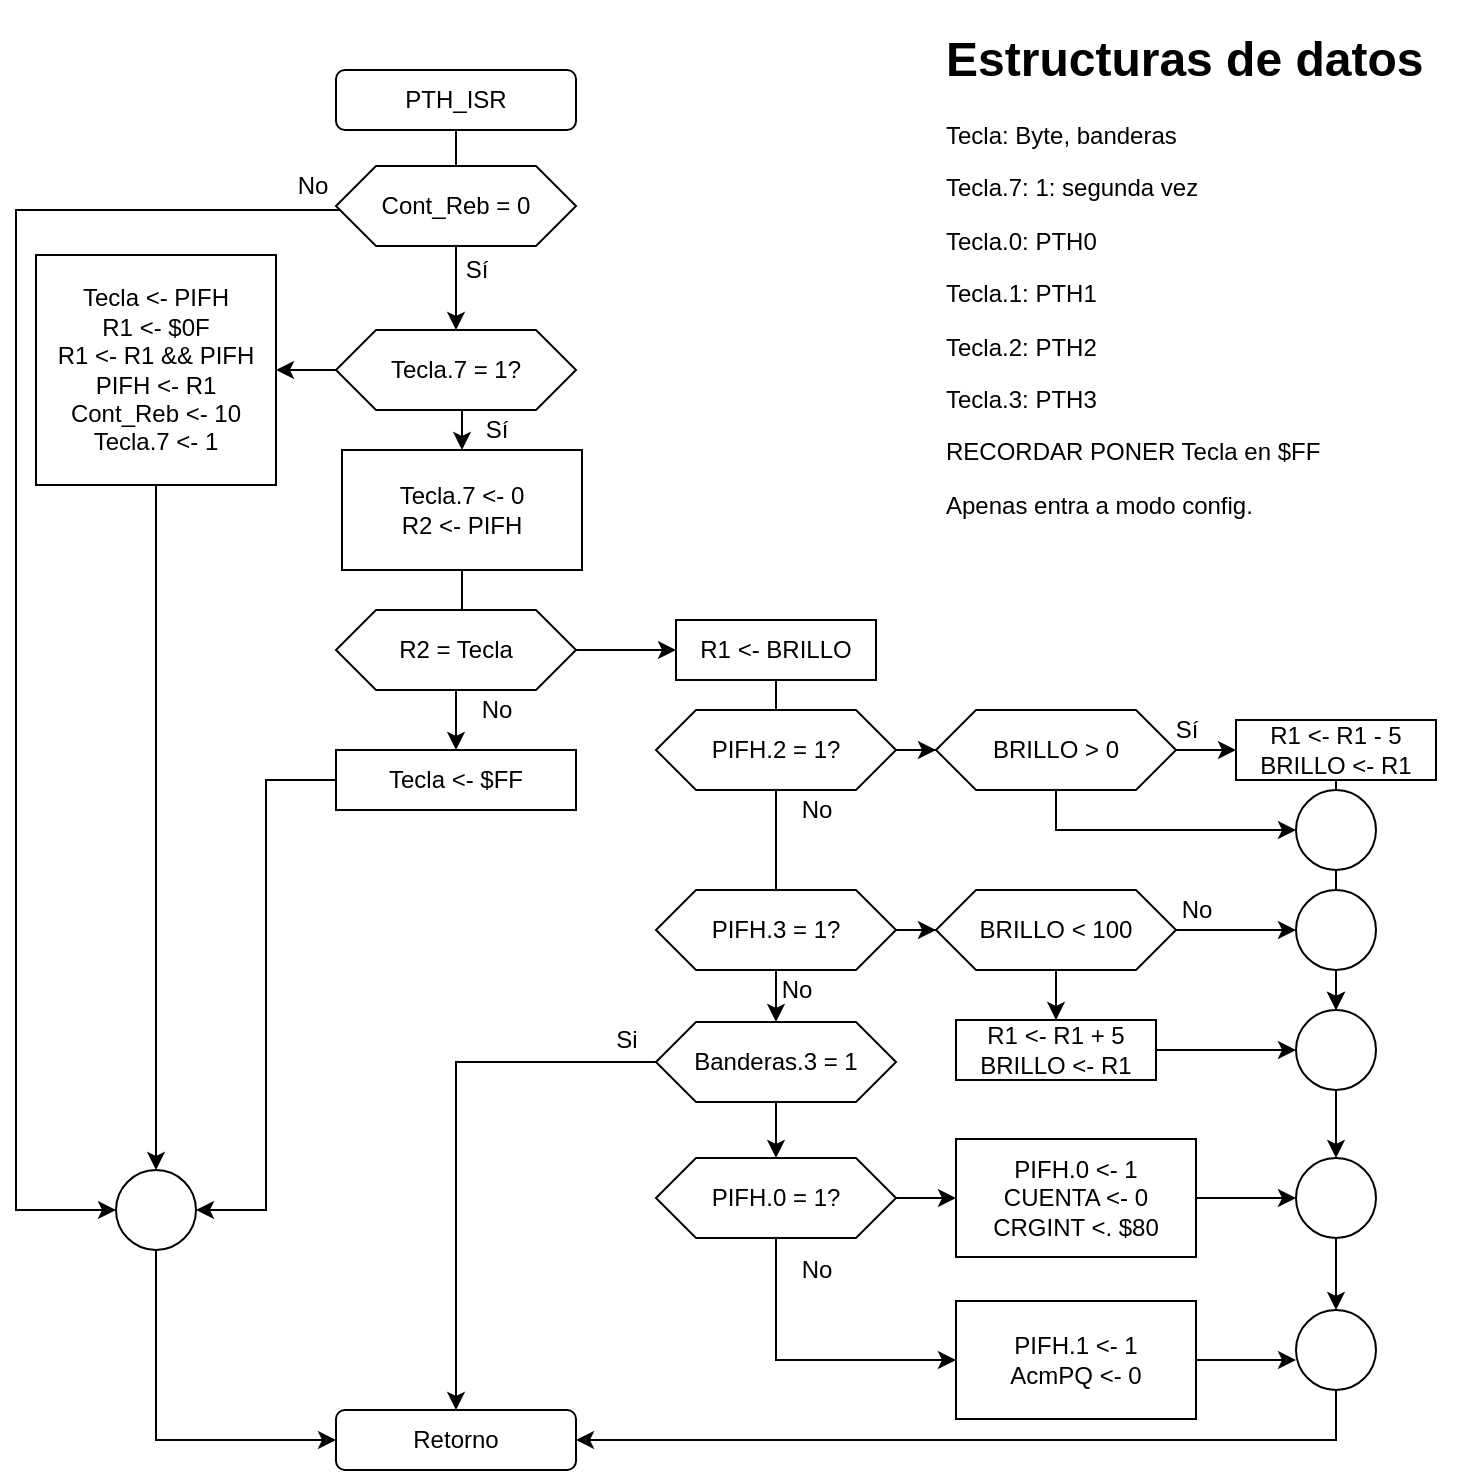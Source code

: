 <mxfile version="14.3.0" type="github"><diagram id="c7fjYp0Tahoj1WGIqrOk" name="Page-1"><mxGraphModel dx="1893" dy="1146" grid="1" gridSize="10" guides="1" tooltips="1" connect="1" arrows="1" fold="1" page="1" pageScale="1" pageWidth="850" pageHeight="1100" math="0" shadow="0"><root><mxCell id="0"/><mxCell id="1" parent="0"/><mxCell id="8bCLtA65vS8jzmT4QicE-42" style="edgeStyle=orthogonalEdgeStyle;rounded=0;orthogonalLoop=1;jettySize=auto;html=1;" edge="1" parent="1" source="8bCLtA65vS8jzmT4QicE-1" target="8bCLtA65vS8jzmT4QicE-17"><mxGeometry relative="1" as="geometry"/></mxCell><mxCell id="8bCLtA65vS8jzmT4QicE-1" value="PTH_ISR" style="rounded=1;whiteSpace=wrap;html=1;" vertex="1" parent="1"><mxGeometry x="110" y="80" width="120" height="30" as="geometry"/></mxCell><mxCell id="8bCLtA65vS8jzmT4QicE-58" value="" style="edgeStyle=orthogonalEdgeStyle;rounded=0;orthogonalLoop=1;jettySize=auto;html=1;" edge="1" parent="1" source="8bCLtA65vS8jzmT4QicE-3" target="8bCLtA65vS8jzmT4QicE-13"><mxGeometry relative="1" as="geometry"/></mxCell><mxCell id="8bCLtA65vS8jzmT4QicE-67" style="edgeStyle=orthogonalEdgeStyle;rounded=0;orthogonalLoop=1;jettySize=auto;html=1;entryX=0;entryY=0.5;entryDx=0;entryDy=0;" edge="1" parent="1" source="8bCLtA65vS8jzmT4QicE-3" target="8bCLtA65vS8jzmT4QicE-53"><mxGeometry relative="1" as="geometry"><Array as="points"><mxPoint x="330" y="725"/></Array></mxGeometry></mxCell><mxCell id="8bCLtA65vS8jzmT4QicE-3" value="PIFH.0 = 1?" style="shape=hexagon;perimeter=hexagonPerimeter2;whiteSpace=wrap;html=1;fixedSize=1;" vertex="1" parent="1"><mxGeometry x="270" y="624" width="120" height="40" as="geometry"/></mxCell><mxCell id="8bCLtA65vS8jzmT4QicE-62" value="" style="edgeStyle=orthogonalEdgeStyle;rounded=0;orthogonalLoop=1;jettySize=auto;html=1;" edge="1" parent="1" source="8bCLtA65vS8jzmT4QicE-5" target="8bCLtA65vS8jzmT4QicE-54"><mxGeometry relative="1" as="geometry"/></mxCell><mxCell id="8bCLtA65vS8jzmT4QicE-94" value="" style="edgeStyle=orthogonalEdgeStyle;rounded=0;orthogonalLoop=1;jettySize=auto;html=1;" edge="1" parent="1" source="8bCLtA65vS8jzmT4QicE-6" target="8bCLtA65vS8jzmT4QicE-86"><mxGeometry relative="1" as="geometry"/></mxCell><mxCell id="8bCLtA65vS8jzmT4QicE-6" value="PIFH.3 = 1?" style="shape=hexagon;perimeter=hexagonPerimeter2;whiteSpace=wrap;html=1;fixedSize=1;" vertex="1" parent="1"><mxGeometry x="270" y="490" width="120" height="40" as="geometry"/></mxCell><mxCell id="8bCLtA65vS8jzmT4QicE-7" value="Cont_Reb = 0" style="shape=hexagon;perimeter=hexagonPerimeter2;whiteSpace=wrap;html=1;fixedSize=1;" vertex="1" parent="1"><mxGeometry x="110" y="128" width="120" height="40" as="geometry"/></mxCell><mxCell id="8bCLtA65vS8jzmT4QicE-8" value="Retorno" style="rounded=1;whiteSpace=wrap;html=1;" vertex="1" parent="1"><mxGeometry x="110" y="750" width="120" height="30" as="geometry"/></mxCell><mxCell id="8bCLtA65vS8jzmT4QicE-10" value="No" style="text;html=1;align=center;verticalAlign=middle;resizable=0;points=[];autosize=1;" vertex="1" parent="1"><mxGeometry x="83" y="128" width="30" height="20" as="geometry"/></mxCell><mxCell id="8bCLtA65vS8jzmT4QicE-12" value="Sí" style="text;html=1;align=center;verticalAlign=middle;resizable=0;points=[];autosize=1;" vertex="1" parent="1"><mxGeometry x="165" y="170" width="30" height="20" as="geometry"/></mxCell><mxCell id="8bCLtA65vS8jzmT4QicE-70" value="" style="edgeStyle=orthogonalEdgeStyle;rounded=0;orthogonalLoop=1;jettySize=auto;html=1;" edge="1" parent="1" source="8bCLtA65vS8jzmT4QicE-13" target="8bCLtA65vS8jzmT4QicE-69"><mxGeometry relative="1" as="geometry"/></mxCell><mxCell id="8bCLtA65vS8jzmT4QicE-13" value="&lt;div&gt;PIFH.0 &amp;lt;- 1&lt;/div&gt;&lt;div&gt;CUENTA &amp;lt;- 0&lt;/div&gt;&lt;div&gt;CRGINT &amp;lt;. $80&lt;br&gt;&lt;/div&gt;" style="rounded=0;whiteSpace=wrap;html=1;" vertex="1" parent="1"><mxGeometry x="420" y="614.5" width="120" height="59" as="geometry"/></mxCell><mxCell id="8bCLtA65vS8jzmT4QicE-16" value="&lt;h1&gt;Estructuras de datos&lt;br&gt;&lt;/h1&gt;&lt;p&gt;Tecla: Byte, banderas&lt;/p&gt;&lt;p&gt;Tecla.7: 1: segunda vez&lt;/p&gt;&lt;p&gt;Tecla.0: PTH0&lt;/p&gt;&lt;p&gt;Tecla.1: PTH1&lt;/p&gt;&lt;p&gt;Tecla.2: PTH2&lt;/p&gt;&lt;p&gt;Tecla.3: PTH3&lt;/p&gt;&lt;p&gt;RECORDAR PONER Tecla en $FF&lt;/p&gt;&lt;p&gt;Apenas entra a modo config.&lt;/p&gt;&lt;p&gt;Que pasa si pongo 1 y la int esta inactiva&lt;br&gt;&lt;/p&gt;" style="text;html=1;strokeColor=none;fillColor=none;spacing=5;spacingTop=-20;whiteSpace=wrap;overflow=hidden;rounded=0;" vertex="1" parent="1"><mxGeometry x="410" y="55" width="260" height="250" as="geometry"/></mxCell><mxCell id="8bCLtA65vS8jzmT4QicE-24" value="" style="edgeStyle=orthogonalEdgeStyle;rounded=0;orthogonalLoop=1;jettySize=auto;html=1;" edge="1" parent="1" source="8bCLtA65vS8jzmT4QicE-17" target="8bCLtA65vS8jzmT4QicE-19"><mxGeometry relative="1" as="geometry"/></mxCell><mxCell id="8bCLtA65vS8jzmT4QicE-49" style="edgeStyle=orthogonalEdgeStyle;rounded=0;orthogonalLoop=1;jettySize=auto;html=1;exitX=0.5;exitY=1;exitDx=0;exitDy=0;entryX=0.5;entryY=0;entryDx=0;entryDy=0;" edge="1" parent="1" source="8bCLtA65vS8jzmT4QicE-17" target="8bCLtA65vS8jzmT4QicE-26"><mxGeometry relative="1" as="geometry"/></mxCell><mxCell id="8bCLtA65vS8jzmT4QicE-17" value="Tecla.7 = 1?" style="shape=hexagon;perimeter=hexagonPerimeter2;whiteSpace=wrap;html=1;fixedSize=1;" vertex="1" parent="1"><mxGeometry x="110" y="210" width="120" height="40" as="geometry"/></mxCell><mxCell id="8bCLtA65vS8jzmT4QicE-18" value="Sí" style="text;html=1;align=center;verticalAlign=middle;resizable=0;points=[];autosize=1;" vertex="1" parent="1"><mxGeometry x="175" y="250" width="30" height="20" as="geometry"/></mxCell><mxCell id="8bCLtA65vS8jzmT4QicE-21" style="edgeStyle=orthogonalEdgeStyle;rounded=0;orthogonalLoop=1;jettySize=auto;html=1;entryX=0.5;entryY=0;entryDx=0;entryDy=0;" edge="1" parent="1" source="8bCLtA65vS8jzmT4QicE-19" target="8bCLtA65vS8jzmT4QicE-22"><mxGeometry relative="1" as="geometry"><mxPoint x="20" y="520" as="targetPoint"/></mxGeometry></mxCell><mxCell id="8bCLtA65vS8jzmT4QicE-19" value="&lt;div&gt;Tecla &amp;lt;- PIFH&lt;/div&gt;&lt;div&gt;R1 &amp;lt;- $0F&lt;/div&gt;&lt;div&gt;R1 &amp;lt;- R1 &amp;amp;&amp;amp; PIFH&lt;/div&gt;&lt;div&gt;PIFH &amp;lt;- R1&lt;br&gt;&lt;/div&gt;&lt;div&gt;Cont_Reb &amp;lt;- 10&lt;/div&gt;&lt;div&gt;Tecla.7 &amp;lt;- 1&lt;br&gt;&lt;/div&gt;" style="rounded=0;whiteSpace=wrap;html=1;" vertex="1" parent="1"><mxGeometry x="-40" y="172.5" width="120" height="115" as="geometry"/></mxCell><mxCell id="8bCLtA65vS8jzmT4QicE-50" style="edgeStyle=orthogonalEdgeStyle;rounded=0;orthogonalLoop=1;jettySize=auto;html=1;entryX=0;entryY=0.5;entryDx=0;entryDy=0;" edge="1" parent="1" source="8bCLtA65vS8jzmT4QicE-22" target="8bCLtA65vS8jzmT4QicE-8"><mxGeometry relative="1" as="geometry"><Array as="points"><mxPoint x="20" y="765"/></Array></mxGeometry></mxCell><mxCell id="8bCLtA65vS8jzmT4QicE-22" value="" style="ellipse;whiteSpace=wrap;html=1;aspect=fixed;" vertex="1" parent="1"><mxGeometry y="630" width="40" height="40" as="geometry"/></mxCell><mxCell id="8bCLtA65vS8jzmT4QicE-23" style="edgeStyle=orthogonalEdgeStyle;rounded=0;orthogonalLoop=1;jettySize=auto;html=1;entryX=0;entryY=0.5;entryDx=0;entryDy=0;" edge="1" parent="1" source="8bCLtA65vS8jzmT4QicE-7" target="8bCLtA65vS8jzmT4QicE-22"><mxGeometry relative="1" as="geometry"><mxPoint x="110" y="150" as="sourcePoint"/><mxPoint x="110" y="817" as="targetPoint"/><Array as="points"><mxPoint x="-50" y="150"/><mxPoint x="-50" y="650"/></Array></mxGeometry></mxCell><mxCell id="8bCLtA65vS8jzmT4QicE-47" value="" style="edgeStyle=orthogonalEdgeStyle;rounded=0;orthogonalLoop=1;jettySize=auto;html=1;" edge="1" parent="1" source="8bCLtA65vS8jzmT4QicE-26" target="8bCLtA65vS8jzmT4QicE-44"><mxGeometry relative="1" as="geometry"/></mxCell><mxCell id="8bCLtA65vS8jzmT4QicE-26" value="&lt;div&gt;Tecla.7 &amp;lt;- 0&lt;/div&gt;&lt;div&gt;R2 &amp;lt;- PIFH&lt;br&gt;&lt;/div&gt;" style="rounded=0;whiteSpace=wrap;html=1;" vertex="1" parent="1"><mxGeometry x="113" y="270" width="120" height="60" as="geometry"/></mxCell><mxCell id="8bCLtA65vS8jzmT4QicE-48" style="edgeStyle=orthogonalEdgeStyle;rounded=0;orthogonalLoop=1;jettySize=auto;html=1;exitX=0.5;exitY=1;exitDx=0;exitDy=0;entryX=0.5;entryY=0;entryDx=0;entryDy=0;" edge="1" parent="1" source="8bCLtA65vS8jzmT4QicE-27" target="8bCLtA65vS8jzmT4QicE-31"><mxGeometry relative="1" as="geometry"/></mxCell><mxCell id="8bCLtA65vS8jzmT4QicE-27" value="R2 = Tecla" style="shape=hexagon;perimeter=hexagonPerimeter2;whiteSpace=wrap;html=1;fixedSize=1;" vertex="1" parent="1"><mxGeometry x="110" y="350" width="120" height="40" as="geometry"/></mxCell><mxCell id="8bCLtA65vS8jzmT4QicE-33" style="edgeStyle=orthogonalEdgeStyle;rounded=0;orthogonalLoop=1;jettySize=auto;html=1;entryX=1;entryY=0.5;entryDx=0;entryDy=0;" edge="1" parent="1" source="8bCLtA65vS8jzmT4QicE-31" target="8bCLtA65vS8jzmT4QicE-22"><mxGeometry relative="1" as="geometry"/></mxCell><mxCell id="8bCLtA65vS8jzmT4QicE-31" value="&lt;div&gt;Tecla &amp;lt;- $FF&lt;/div&gt;" style="rounded=0;whiteSpace=wrap;html=1;" vertex="1" parent="1"><mxGeometry x="110" y="420" width="120" height="30" as="geometry"/></mxCell><mxCell id="8bCLtA65vS8jzmT4QicE-44" value="No" style="text;html=1;align=center;verticalAlign=middle;resizable=0;points=[];autosize=1;" vertex="1" parent="1"><mxGeometry x="175" y="390" width="30" height="20" as="geometry"/></mxCell><mxCell id="8bCLtA65vS8jzmT4QicE-72" style="edgeStyle=orthogonalEdgeStyle;rounded=0;orthogonalLoop=1;jettySize=auto;html=1;entryX=1;entryY=0.5;entryDx=0;entryDy=0;" edge="1" parent="1" source="8bCLtA65vS8jzmT4QicE-51" target="8bCLtA65vS8jzmT4QicE-8"><mxGeometry relative="1" as="geometry"><Array as="points"><mxPoint x="610" y="765"/></Array></mxGeometry></mxCell><mxCell id="8bCLtA65vS8jzmT4QicE-51" value="" style="ellipse;whiteSpace=wrap;html=1;aspect=fixed;" vertex="1" parent="1"><mxGeometry x="590" y="700" width="40" height="40" as="geometry"/></mxCell><mxCell id="8bCLtA65vS8jzmT4QicE-68" value="" style="edgeStyle=orthogonalEdgeStyle;rounded=0;orthogonalLoop=1;jettySize=auto;html=1;" edge="1" parent="1" source="8bCLtA65vS8jzmT4QicE-53"><mxGeometry relative="1" as="geometry"><mxPoint x="590" y="725.0" as="targetPoint"/></mxGeometry></mxCell><mxCell id="8bCLtA65vS8jzmT4QicE-53" value="&lt;div&gt;PIFH.1 &amp;lt;- 1&lt;/div&gt;&lt;div&gt;AcmPQ &amp;lt;- 0&lt;/div&gt;" style="rounded=0;whiteSpace=wrap;html=1;gradientColor=#ffffff;" vertex="1" parent="1"><mxGeometry x="420" y="695.5" width="120" height="59" as="geometry"/></mxCell><mxCell id="8bCLtA65vS8jzmT4QicE-55" style="edgeStyle=orthogonalEdgeStyle;rounded=0;orthogonalLoop=1;jettySize=auto;html=1;" edge="1" parent="1" source="8bCLtA65vS8jzmT4QicE-54" target="8bCLtA65vS8jzmT4QicE-8"><mxGeometry relative="1" as="geometry"/></mxCell><mxCell id="8bCLtA65vS8jzmT4QicE-56" value="" style="edgeStyle=orthogonalEdgeStyle;rounded=0;orthogonalLoop=1;jettySize=auto;html=1;" edge="1" parent="1" source="8bCLtA65vS8jzmT4QicE-54" target="8bCLtA65vS8jzmT4QicE-3"><mxGeometry relative="1" as="geometry"/></mxCell><mxCell id="8bCLtA65vS8jzmT4QicE-54" value="Banderas.3 = 1" style="shape=hexagon;perimeter=hexagonPerimeter2;whiteSpace=wrap;html=1;fixedSize=1;" vertex="1" parent="1"><mxGeometry x="270" y="556" width="120" height="40" as="geometry"/></mxCell><mxCell id="8bCLtA65vS8jzmT4QicE-99" value="" style="edgeStyle=orthogonalEdgeStyle;rounded=0;orthogonalLoop=1;jettySize=auto;html=1;" edge="1" parent="1" source="8bCLtA65vS8jzmT4QicE-60" target="8bCLtA65vS8jzmT4QicE-97"><mxGeometry relative="1" as="geometry"/></mxCell><mxCell id="8bCLtA65vS8jzmT4QicE-63" value="No" style="text;html=1;align=center;verticalAlign=middle;resizable=0;points=[];autosize=1;" vertex="1" parent="1"><mxGeometry x="335" y="440" width="30" height="20" as="geometry"/></mxCell><mxCell id="8bCLtA65vS8jzmT4QicE-64" value="No" style="text;html=1;align=center;verticalAlign=middle;resizable=0;points=[];autosize=1;" vertex="1" parent="1"><mxGeometry x="325" y="530" width="30" height="20" as="geometry"/></mxCell><mxCell id="8bCLtA65vS8jzmT4QicE-65" value="Si" style="text;html=1;align=center;verticalAlign=middle;resizable=0;points=[];autosize=1;" vertex="1" parent="1"><mxGeometry x="240" y="555" width="30" height="20" as="geometry"/></mxCell><mxCell id="8bCLtA65vS8jzmT4QicE-66" value="No" style="text;html=1;align=center;verticalAlign=middle;resizable=0;points=[];autosize=1;" vertex="1" parent="1"><mxGeometry x="335" y="670" width="30" height="20" as="geometry"/></mxCell><mxCell id="8bCLtA65vS8jzmT4QicE-77" value="" style="edgeStyle=orthogonalEdgeStyle;rounded=0;orthogonalLoop=1;jettySize=auto;html=1;" edge="1" parent="1" source="8bCLtA65vS8jzmT4QicE-69" target="8bCLtA65vS8jzmT4QicE-51"><mxGeometry relative="1" as="geometry"/></mxCell><mxCell id="8bCLtA65vS8jzmT4QicE-69" value="" style="ellipse;whiteSpace=wrap;html=1;aspect=fixed;" vertex="1" parent="1"><mxGeometry x="590" y="624" width="40" height="40" as="geometry"/></mxCell><mxCell id="8bCLtA65vS8jzmT4QicE-81" value="" style="edgeStyle=orthogonalEdgeStyle;rounded=0;orthogonalLoop=1;jettySize=auto;html=1;" edge="1" parent="1" source="8bCLtA65vS8jzmT4QicE-74" target="8bCLtA65vS8jzmT4QicE-63"><mxGeometry relative="1" as="geometry"/></mxCell><mxCell id="8bCLtA65vS8jzmT4QicE-74" value="R1 &amp;lt;- BRILLO" style="rounded=0;whiteSpace=wrap;html=1;gradientColor=#ffffff;" vertex="1" parent="1"><mxGeometry x="280" y="355" width="100" height="30" as="geometry"/></mxCell><mxCell id="8bCLtA65vS8jzmT4QicE-78" value="" style="edgeStyle=orthogonalEdgeStyle;rounded=0;orthogonalLoop=1;jettySize=auto;html=1;" edge="1" parent="1" source="8bCLtA65vS8jzmT4QicE-27" target="8bCLtA65vS8jzmT4QicE-74"><mxGeometry relative="1" as="geometry"><mxPoint x="229.966" y="370.034" as="sourcePoint"/><mxPoint x="330.034" y="400" as="targetPoint"/></mxGeometry></mxCell><mxCell id="8bCLtA65vS8jzmT4QicE-90" value="" style="edgeStyle=orthogonalEdgeStyle;rounded=0;orthogonalLoop=1;jettySize=auto;html=1;" edge="1" parent="1" source="8bCLtA65vS8jzmT4QicE-5" target="8bCLtA65vS8jzmT4QicE-83"><mxGeometry relative="1" as="geometry"/></mxCell><mxCell id="8bCLtA65vS8jzmT4QicE-5" value="PIFH.2 = 1?" style="shape=hexagon;perimeter=hexagonPerimeter2;whiteSpace=wrap;html=1;fixedSize=1;" vertex="1" parent="1"><mxGeometry x="270" y="400" width="120" height="40" as="geometry"/></mxCell><mxCell id="8bCLtA65vS8jzmT4QicE-92" value="" style="edgeStyle=orthogonalEdgeStyle;rounded=0;orthogonalLoop=1;jettySize=auto;html=1;" edge="1" parent="1" source="8bCLtA65vS8jzmT4QicE-83" target="8bCLtA65vS8jzmT4QicE-85"><mxGeometry relative="1" as="geometry"/></mxCell><mxCell id="8bCLtA65vS8jzmT4QicE-93" style="edgeStyle=orthogonalEdgeStyle;rounded=0;orthogonalLoop=1;jettySize=auto;html=1;entryX=0;entryY=0.5;entryDx=0;entryDy=0;" edge="1" parent="1" source="8bCLtA65vS8jzmT4QicE-83" target="8bCLtA65vS8jzmT4QicE-60"><mxGeometry relative="1" as="geometry"><Array as="points"><mxPoint x="470" y="460"/></Array></mxGeometry></mxCell><mxCell id="8bCLtA65vS8jzmT4QicE-83" value="BRILLO &amp;gt; 0" style="shape=hexagon;perimeter=hexagonPerimeter2;whiteSpace=wrap;html=1;fixedSize=1;" vertex="1" parent="1"><mxGeometry x="410" y="400" width="120" height="40" as="geometry"/></mxCell><mxCell id="8bCLtA65vS8jzmT4QicE-104" style="edgeStyle=orthogonalEdgeStyle;rounded=0;orthogonalLoop=1;jettySize=auto;html=1;" edge="1" parent="1" source="8bCLtA65vS8jzmT4QicE-85"><mxGeometry relative="1" as="geometry"><mxPoint x="610" y="550" as="targetPoint"/></mxGeometry></mxCell><mxCell id="8bCLtA65vS8jzmT4QicE-85" value="&lt;div&gt;R1 &amp;lt;- R1 - 5&lt;/div&gt;&lt;div&gt;BRILLO &amp;lt;- R1&lt;br&gt;&lt;/div&gt;" style="rounded=0;whiteSpace=wrap;html=1;gradientColor=#ffffff;" vertex="1" parent="1"><mxGeometry x="560" y="405" width="100" height="30" as="geometry"/></mxCell><mxCell id="8bCLtA65vS8jzmT4QicE-95" value="" style="edgeStyle=orthogonalEdgeStyle;rounded=0;orthogonalLoop=1;jettySize=auto;html=1;" edge="1" parent="1" source="8bCLtA65vS8jzmT4QicE-86" target="8bCLtA65vS8jzmT4QicE-88"><mxGeometry relative="1" as="geometry"/></mxCell><mxCell id="8bCLtA65vS8jzmT4QicE-107" style="edgeStyle=orthogonalEdgeStyle;rounded=0;orthogonalLoop=1;jettySize=auto;html=1;entryX=0;entryY=0.5;entryDx=0;entryDy=0;" edge="1" parent="1" source="8bCLtA65vS8jzmT4QicE-86" target="8bCLtA65vS8jzmT4QicE-106"><mxGeometry relative="1" as="geometry"/></mxCell><mxCell id="8bCLtA65vS8jzmT4QicE-86" value="BRILLO &amp;lt; 100" style="shape=hexagon;perimeter=hexagonPerimeter2;whiteSpace=wrap;html=1;fixedSize=1;" vertex="1" parent="1"><mxGeometry x="410" y="490" width="120" height="40" as="geometry"/></mxCell><mxCell id="8bCLtA65vS8jzmT4QicE-96" style="edgeStyle=orthogonalEdgeStyle;rounded=0;orthogonalLoop=1;jettySize=auto;html=1;" edge="1" parent="1" source="8bCLtA65vS8jzmT4QicE-88"><mxGeometry relative="1" as="geometry"><mxPoint x="590" y="570" as="targetPoint"/></mxGeometry></mxCell><mxCell id="8bCLtA65vS8jzmT4QicE-88" value="&lt;div&gt;R1 &amp;lt;- R1 + 5&lt;/div&gt;&lt;div&gt;BRILLO &amp;lt;- R1&lt;br&gt;&lt;/div&gt;" style="rounded=0;whiteSpace=wrap;html=1;gradientColor=#ffffff;" vertex="1" parent="1"><mxGeometry x="420" y="555" width="100" height="30" as="geometry"/></mxCell><mxCell id="8bCLtA65vS8jzmT4QicE-100" value="" style="edgeStyle=orthogonalEdgeStyle;rounded=0;orthogonalLoop=1;jettySize=auto;html=1;" edge="1" parent="1" source="8bCLtA65vS8jzmT4QicE-97" target="8bCLtA65vS8jzmT4QicE-69"><mxGeometry relative="1" as="geometry"/></mxCell><mxCell id="8bCLtA65vS8jzmT4QicE-97" value="" style="ellipse;whiteSpace=wrap;html=1;aspect=fixed;" vertex="1" parent="1"><mxGeometry x="590" y="550" width="40" height="40" as="geometry"/></mxCell><mxCell id="8bCLtA65vS8jzmT4QicE-60" value="" style="ellipse;whiteSpace=wrap;html=1;aspect=fixed;" vertex="1" parent="1"><mxGeometry x="590" y="440" width="40" height="40" as="geometry"/></mxCell><mxCell id="8bCLtA65vS8jzmT4QicE-106" value="" style="ellipse;whiteSpace=wrap;html=1;aspect=fixed;" vertex="1" parent="1"><mxGeometry x="590" y="490" width="40" height="40" as="geometry"/></mxCell><mxCell id="8bCLtA65vS8jzmT4QicE-108" value="No" style="text;html=1;align=center;verticalAlign=middle;resizable=0;points=[];autosize=1;" vertex="1" parent="1"><mxGeometry x="525" y="490" width="30" height="20" as="geometry"/></mxCell><mxCell id="8bCLtA65vS8jzmT4QicE-109" value="Sí" style="text;html=1;align=center;verticalAlign=middle;resizable=0;points=[];autosize=1;" vertex="1" parent="1"><mxGeometry x="520" y="400" width="30" height="20" as="geometry"/></mxCell></root></mxGraphModel></diagram></mxfile>